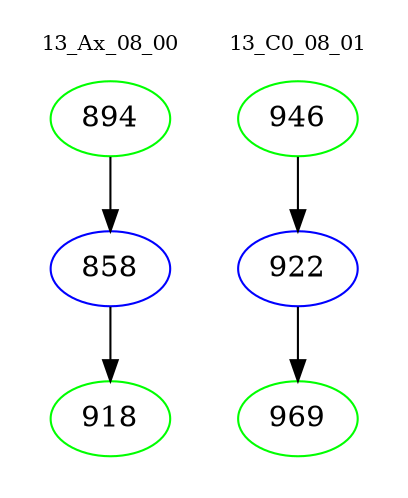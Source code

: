 digraph{
subgraph cluster_0 {
color = white
label = "13_Ax_08_00";
fontsize=10;
T0_894 [label="894", color="green"]
T0_894 -> T0_858 [color="black"]
T0_858 [label="858", color="blue"]
T0_858 -> T0_918 [color="black"]
T0_918 [label="918", color="green"]
}
subgraph cluster_1 {
color = white
label = "13_C0_08_01";
fontsize=10;
T1_946 [label="946", color="green"]
T1_946 -> T1_922 [color="black"]
T1_922 [label="922", color="blue"]
T1_922 -> T1_969 [color="black"]
T1_969 [label="969", color="green"]
}
}
